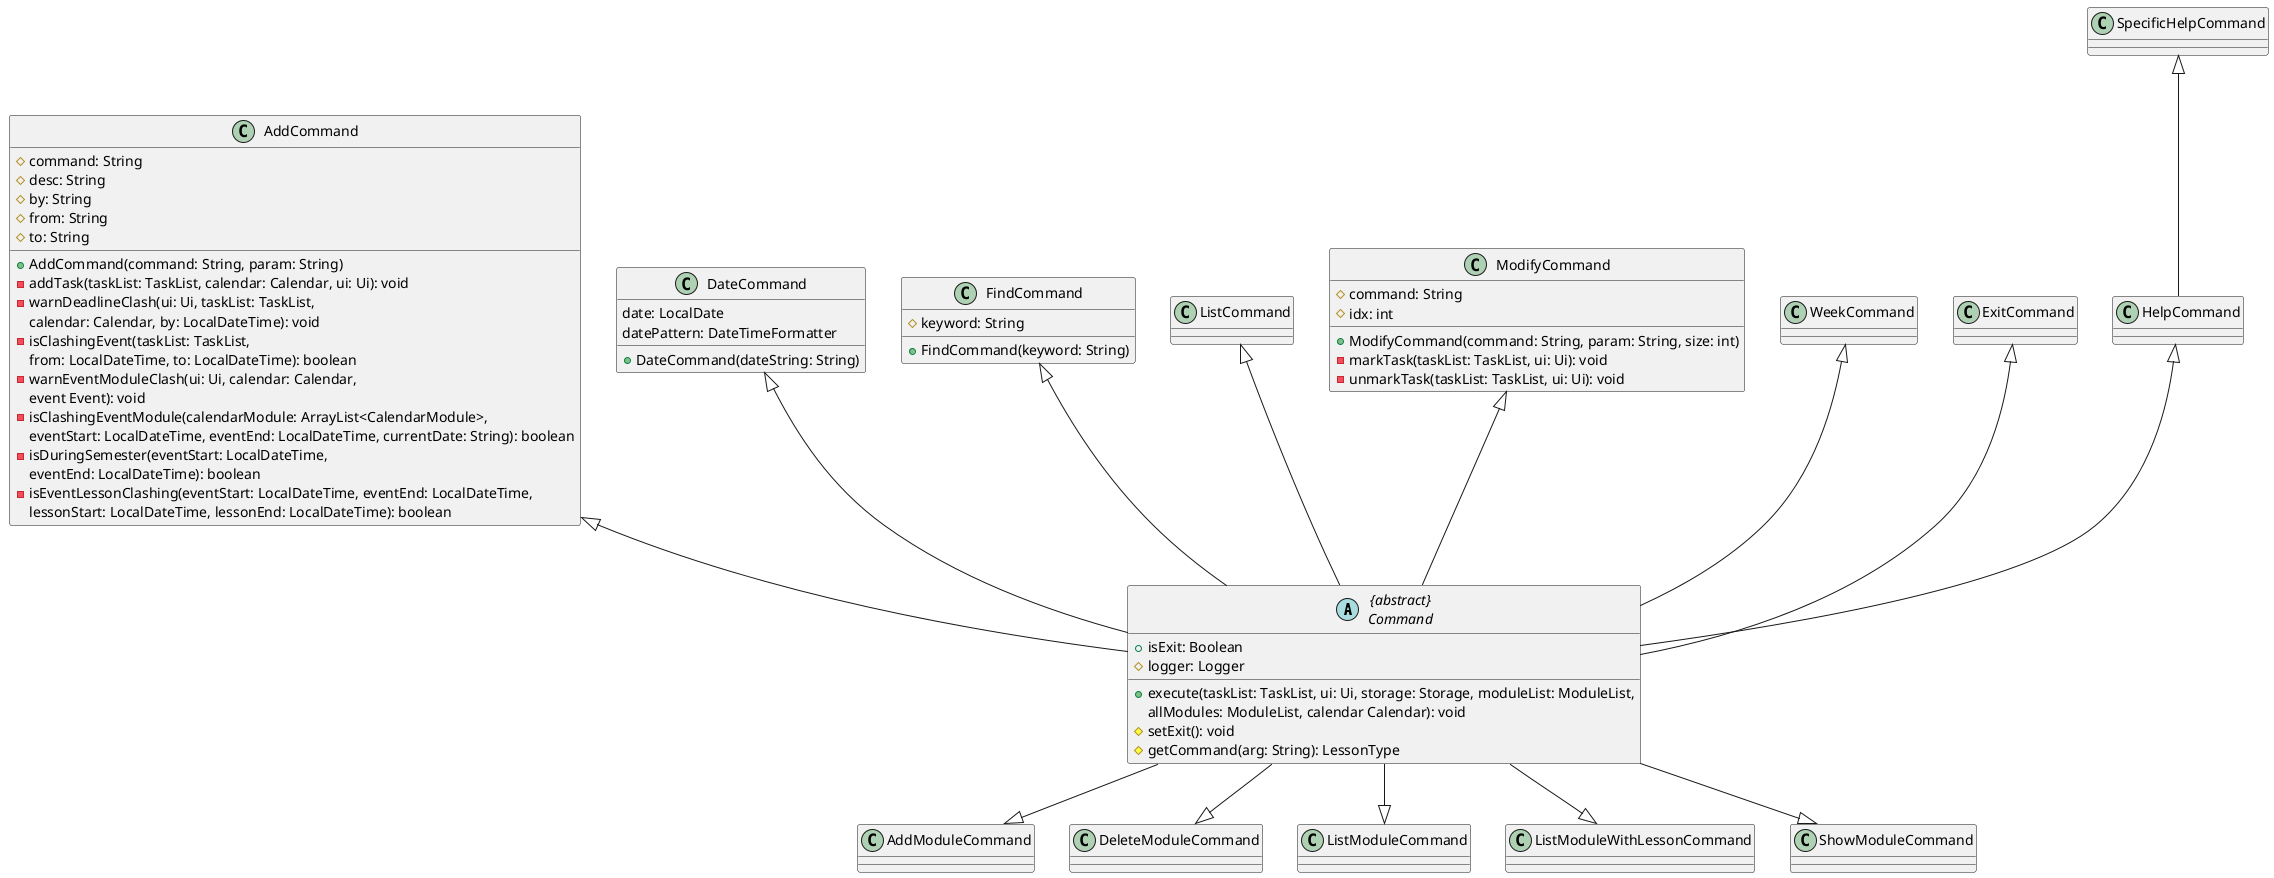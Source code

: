 @startuml
'https://plantuml.com/class-diagram
'skinparam classAttributeIconSize 0

abstract class "{abstract}\nCommand" as Command {
+ isExit: Boolean
# logger: Logger
+ execute(taskList: TaskList, ui: Ui, storage: Storage, moduleList: ModuleList,
allModules: ModuleList, calendar Calendar): void
# setExit(): void
# getCommand(arg: String): LessonType
}

class AddCommand {
# command: String
# desc: String
# by: String
# from: String
# to: String
__
+ AddCommand(command: String, param: String)
- addTask(taskList: TaskList, calendar: Calendar, ui: Ui): void
- warnDeadlineClash(ui: Ui, taskList: TaskList,
calendar: Calendar, by: LocalDateTime): void
- isClashingEvent(taskList: TaskList,
from: LocalDateTime, to: LocalDateTime): boolean
- warnEventModuleClash(ui: Ui, calendar: Calendar,
event Event): void
- isClashingEventModule(calendarModule: ArrayList<CalendarModule>,
eventStart: LocalDateTime, eventEnd: LocalDateTime, currentDate: String): boolean
- isDuringSemester(eventStart: LocalDateTime,
eventEnd: LocalDateTime): boolean
- isEventLessonClashing(eventStart: LocalDateTime, eventEnd: LocalDateTime,
lessonStart: LocalDateTime, lessonEnd: LocalDateTime): boolean
}
AddCommand <|-- Command

class DateCommand {
date: LocalDate
datePattern: DateTimeFormatter
+ DateCommand(dateString: String)
}
DateCommand <|-- Command

class FindCommand{
# keyword: String
+ FindCommand(keyword: String)
}
FindCommand <|-- Command

class ListCommand
ListCommand <|-- Command

class ModifyCommand{
# command: String
# idx: int
+ModifyCommand(command: String, param: String, size: int)
-markTask(taskList: TaskList, ui: Ui): void
-unmarkTask(taskList: TaskList, ui: Ui): void
}
ModifyCommand <|-- Command

class WeekCommand
WeekCommand <|-- Command

class ExitCommand
ExitCommand <|-- Command

class HelpCommand
HelpCommand <|-- Command

class SpecificHelpCommand {
}
SpecificHelpCommand <|-- HelpCommand

class AddModuleCommand
Command --|> AddModuleCommand

class DeleteModuleCommand
Command --|> DeleteModuleCommand

class ListModuleCommand
Command --|> ListModuleCommand

class ListModuleWithLessonCommand
Command --|> ListModuleWithLessonCommand

class ShowModuleCommand
Command --|> ShowModuleCommand

@enduml